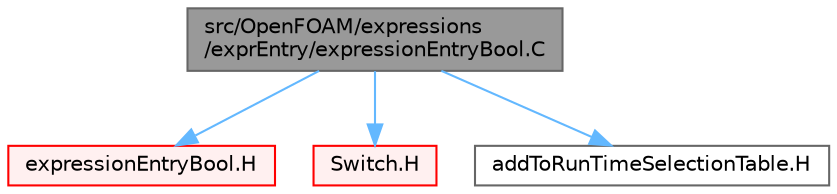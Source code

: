 digraph "src/OpenFOAM/expressions/exprEntry/expressionEntryBool.C"
{
 // LATEX_PDF_SIZE
  bgcolor="transparent";
  edge [fontname=Helvetica,fontsize=10,labelfontname=Helvetica,labelfontsize=10];
  node [fontname=Helvetica,fontsize=10,shape=box,height=0.2,width=0.4];
  Node1 [id="Node000001",label="src/OpenFOAM/expressions\l/exprEntry/expressionEntryBool.C",height=0.2,width=0.4,color="gray40", fillcolor="grey60", style="filled", fontcolor="black",tooltip=" "];
  Node1 -> Node2 [id="edge1_Node000001_Node000002",color="steelblue1",style="solid",tooltip=" "];
  Node2 [id="Node000002",label="expressionEntryBool.H",height=0.2,width=0.4,color="red", fillcolor="#FFF0F0", style="filled",URL="$expressionEntryBool_8H.html",tooltip=" "];
  Node1 -> Node144 [id="edge2_Node000001_Node000144",color="steelblue1",style="solid",tooltip=" "];
  Node144 [id="Node000144",label="Switch.H",height=0.2,width=0.4,color="red", fillcolor="#FFF0F0", style="filled",URL="$Switch_8H.html",tooltip=" "];
  Node1 -> Node145 [id="edge3_Node000001_Node000145",color="steelblue1",style="solid",tooltip=" "];
  Node145 [id="Node000145",label="addToRunTimeSelectionTable.H",height=0.2,width=0.4,color="grey40", fillcolor="white", style="filled",URL="$addToRunTimeSelectionTable_8H.html",tooltip="Macros for easy insertion into run-time selection tables."];
}
